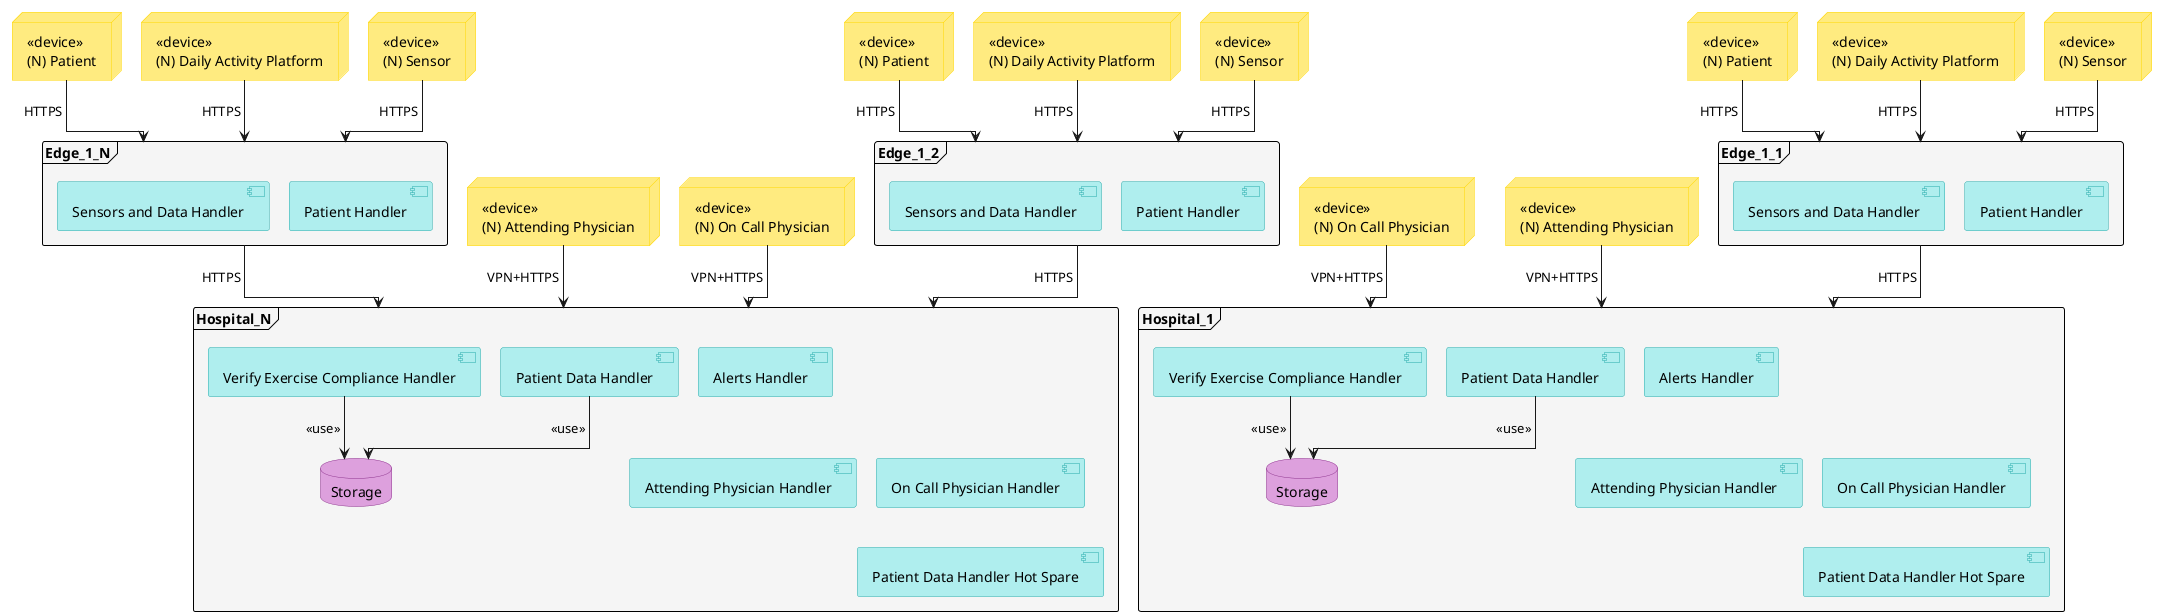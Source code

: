 @startuml deployment_architecture

skinparam NodeBorderColor gold
skinparam NodeBackgroundColor %lighten(gold, 50)

skinparam FrameBorderColor gray
skinparam FrameBackgroundColor whitesmoke

skinparam DatabaseBorderColor %darken(plum, 50)
skinparam DatabaseBackgroundColor plum

skinparam ComponentBorderColor %darken(PaleTurquoise, 50)
skinparam ComponentBackgroundColor PaleTurquoise

!pragma layout elk
left to right direction

node "<<device>>\n(N) Attending Physician" as Attending_Physician_1_1
node "<<device>>\n(N) On Call Physician" as On_Call_Physician_1_1

frame Hospital_1 {
    component "Alerts Handler" as AH1
    component "Attending Physician Handler" as APH1
    component "On Call Physician Handler" as OCPH1

    component "Patient Data Handler" as PDH1
    component "Patient Data Handler Hot Spare" as PDH1B
    component "Verify Exercise Compliance Handler" as VECH1
    database "Storage" as DS1

    PDH1 --> DS1 : <<use>>
    VECH1 --> DS1 : <<use>>
}

frame Edge_1_1 {
    component "Sensors and Data Handler" as SDH1
    component "Patient Handler" as PH1
}

frame Edge_1_2 {
    component "Sensors and Data Handler" as SDH2
    component "Patient Handler" as PH2
}

frame Edge_1_N {
    component "Sensors and Data Handler" as SDH3
    component "Patient Handler" as PH3
}

together {
    node "<<device>>\n(N) Sensor" as Sensor_1_1
    node "<<device>>\n(N) Daily Activity Platform" as DAP_1_1
    node "<<device>>\n(N) Patient" as Patient_1_1


    Sensor_1_1 -> Edge_1_1 : HTTPS
    DAP_1_1 -> Edge_1_1 : HTTPS
    Patient_1_1 -> Edge_1_1 : HTTPS
}

Edge_1_1 -> Hospital_1 : HTTPS

Attending_Physician_1_1 --> Hospital_1 : VPN+HTTPS
On_Call_Physician_1_1 --> Hospital_1 : VPN+HTTPS

node "<<device>>\n(N) Attending Physician" as Attending_Physician_1_2
node "<<device>>\n(N) On Call Physician" as On_Call_Physician_1_2


frame Hospital_N {
    component "Alerts Handler" as AH2
    component "Attending Physician Handler" as APH2
    component "On Call Physician Handler" as OCPH2

    component "Patient Data Handler" as PDH2
    component "Patient Data Handler Hot Spare" as PDH2B
    component "Verify Exercise Compliance Handler" as VECH2
    database "Storage" as DS2

    PDH2 --> DS2 : <<use>>
    VECH2 --> DS2 : <<use>>
}

Attending_Physician_1_2 --> Hospital_N : VPN+HTTPS
On_Call_Physician_1_2 --> Hospital_N : VPN+HTTPS



node "<<device>>\n(N) Sensor" as Sensor_1_2
node "<<device>>\n(N) Daily Activity Platform" as DAP_1_2
node "<<device>>\n(N) Patient" as Patient_1_2

Sensor_1_2 -> Edge_1_2 : HTTPS
DAP_1_2 -> Edge_1_2 : HTTPS
Patient_1_2 -> Edge_1_2 : HTTPS

node "<<device>>\n(N) Sensor" as Sensor_1_3
node "<<device>>\n(N) Daily Activity Platform" as DAP_1_3
node "<<device>>\n(N) Patient" as Patient_1_3

Sensor_1_3 -> Edge_1_N : HTTPS
DAP_1_3 -> Edge_1_N : HTTPS
Patient_1_3 -> Edge_1_N : HTTPS

Edge_1_2 -> Hospital_N : HTTPS
Edge_1_N -> Hospital_N : HTTPS

@enduml
